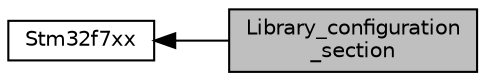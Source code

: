 digraph "Library_configuration_section"
{
  edge [fontname="Helvetica",fontsize="10",labelfontname="Helvetica",labelfontsize="10"];
  node [fontname="Helvetica",fontsize="10",shape=record];
  rankdir=LR;
  Node0 [label="Library_configuration\l_section",height=0.2,width=0.4,color="black", fillcolor="grey75", style="filled", fontcolor="black"];
  Node1 [label="Stm32f7xx",height=0.2,width=0.4,color="black", fillcolor="white", style="filled",URL="$group__stm32f7xx.html"];
  Node1->Node0 [shape=plaintext, dir="back", style="solid"];
}
